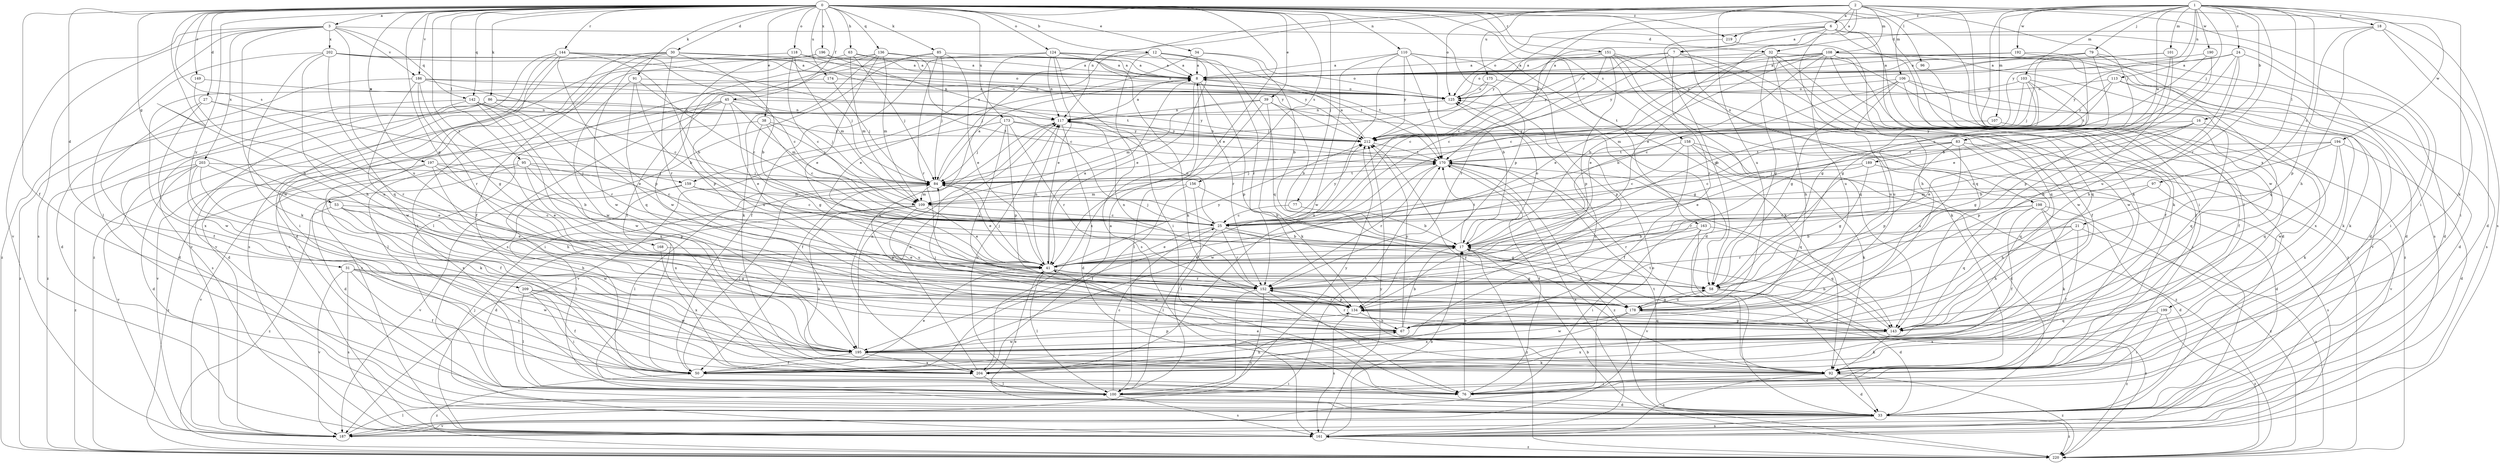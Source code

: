 strict digraph  {
0;
1;
2;
3;
6;
7;
8;
12;
16;
17;
18;
21;
24;
25;
27;
30;
31;
32;
33;
34;
38;
39;
41;
45;
50;
53;
58;
63;
67;
76;
77;
79;
83;
84;
85;
86;
91;
92;
95;
96;
97;
100;
101;
103;
106;
107;
108;
109;
110;
113;
117;
118;
124;
125;
134;
136;
142;
143;
144;
149;
151;
152;
156;
158;
159;
161;
163;
168;
170;
173;
174;
175;
178;
186;
187;
189;
190;
192;
194;
195;
196;
197;
198;
199;
202;
203;
204;
209;
212;
219;
220;
0 -> 3  [label=a];
0 -> 12  [label=b];
0 -> 27  [label=d];
0 -> 30  [label=d];
0 -> 31  [label=d];
0 -> 34  [label=e];
0 -> 38  [label=e];
0 -> 39  [label=e];
0 -> 41  [label=e];
0 -> 45  [label=f];
0 -> 50  [label=f];
0 -> 53  [label=g];
0 -> 58  [label=g];
0 -> 63  [label=h];
0 -> 67  [label=h];
0 -> 76  [label=i];
0 -> 77  [label=j];
0 -> 85  [label=k];
0 -> 86  [label=k];
0 -> 91  [label=k];
0 -> 92  [label=k];
0 -> 95  [label=l];
0 -> 96  [label=l];
0 -> 110  [label=n];
0 -> 118  [label=o];
0 -> 124  [label=o];
0 -> 134  [label=p];
0 -> 136  [label=q];
0 -> 142  [label=q];
0 -> 144  [label=r];
0 -> 149  [label=r];
0 -> 151  [label=r];
0 -> 156  [label=s];
0 -> 158  [label=s];
0 -> 159  [label=s];
0 -> 163  [label=t];
0 -> 168  [label=t];
0 -> 173  [label=u];
0 -> 174  [label=u];
0 -> 186  [label=v];
0 -> 196  [label=x];
0 -> 197  [label=x];
0 -> 198  [label=x];
0 -> 209  [label=y];
0 -> 219  [label=z];
1 -> 16  [label=b];
1 -> 18  [label=c];
1 -> 21  [label=c];
1 -> 24  [label=c];
1 -> 79  [label=j];
1 -> 83  [label=j];
1 -> 92  [label=k];
1 -> 97  [label=l];
1 -> 101  [label=m];
1 -> 103  [label=m];
1 -> 106  [label=m];
1 -> 107  [label=m];
1 -> 113  [label=n];
1 -> 152  [label=r];
1 -> 189  [label=w];
1 -> 190  [label=w];
1 -> 192  [label=w];
1 -> 194  [label=w];
1 -> 195  [label=w];
1 -> 212  [label=y];
1 -> 219  [label=z];
2 -> 6  [label=a];
2 -> 7  [label=a];
2 -> 41  [label=e];
2 -> 76  [label=i];
2 -> 83  [label=j];
2 -> 100  [label=l];
2 -> 108  [label=m];
2 -> 117  [label=n];
2 -> 125  [label=o];
2 -> 159  [label=s];
2 -> 161  [label=s];
2 -> 170  [label=t];
2 -> 175  [label=u];
2 -> 178  [label=u];
2 -> 199  [label=x];
3 -> 32  [label=d];
3 -> 100  [label=l];
3 -> 142  [label=q];
3 -> 161  [label=s];
3 -> 178  [label=u];
3 -> 186  [label=v];
3 -> 187  [label=v];
3 -> 195  [label=w];
3 -> 202  [label=x];
3 -> 203  [label=x];
6 -> 7  [label=a];
6 -> 25  [label=c];
6 -> 67  [label=h];
6 -> 92  [label=k];
6 -> 100  [label=l];
6 -> 125  [label=o];
6 -> 161  [label=s];
6 -> 212  [label=y];
7 -> 8  [label=a];
7 -> 25  [label=c];
7 -> 143  [label=q];
7 -> 152  [label=r];
7 -> 195  [label=w];
7 -> 212  [label=y];
8 -> 125  [label=o];
8 -> 134  [label=p];
8 -> 152  [label=r];
8 -> 204  [label=x];
12 -> 8  [label=a];
12 -> 41  [label=e];
12 -> 84  [label=j];
12 -> 143  [label=q];
12 -> 152  [label=r];
12 -> 161  [label=s];
16 -> 41  [label=e];
16 -> 58  [label=g];
16 -> 134  [label=p];
16 -> 143  [label=q];
16 -> 212  [label=y];
17 -> 41  [label=e];
17 -> 125  [label=o];
17 -> 170  [label=t];
17 -> 178  [label=u];
17 -> 220  [label=z];
18 -> 32  [label=d];
18 -> 33  [label=d];
18 -> 67  [label=h];
18 -> 76  [label=i];
18 -> 134  [label=p];
21 -> 17  [label=b];
21 -> 50  [label=f];
21 -> 67  [label=h];
21 -> 152  [label=r];
21 -> 220  [label=z];
24 -> 8  [label=a];
24 -> 41  [label=e];
24 -> 67  [label=h];
24 -> 76  [label=i];
24 -> 178  [label=u];
24 -> 212  [label=y];
25 -> 17  [label=b];
25 -> 41  [label=e];
25 -> 58  [label=g];
25 -> 84  [label=j];
25 -> 100  [label=l];
25 -> 117  [label=n];
25 -> 152  [label=r];
25 -> 212  [label=y];
27 -> 50  [label=f];
27 -> 117  [label=n];
27 -> 152  [label=r];
27 -> 195  [label=w];
30 -> 8  [label=a];
30 -> 17  [label=b];
30 -> 50  [label=f];
30 -> 152  [label=r];
30 -> 161  [label=s];
30 -> 187  [label=v];
30 -> 195  [label=w];
30 -> 212  [label=y];
31 -> 50  [label=f];
31 -> 58  [label=g];
31 -> 161  [label=s];
31 -> 187  [label=v];
31 -> 195  [label=w];
31 -> 204  [label=x];
32 -> 8  [label=a];
32 -> 41  [label=e];
32 -> 50  [label=f];
32 -> 58  [label=g];
32 -> 67  [label=h];
32 -> 195  [label=w];
32 -> 220  [label=z];
33 -> 41  [label=e];
33 -> 161  [label=s];
33 -> 170  [label=t];
33 -> 187  [label=v];
33 -> 220  [label=z];
34 -> 8  [label=a];
34 -> 17  [label=b];
34 -> 41  [label=e];
34 -> 125  [label=o];
38 -> 25  [label=c];
38 -> 58  [label=g];
38 -> 84  [label=j];
38 -> 187  [label=v];
38 -> 212  [label=y];
39 -> 17  [label=b];
39 -> 58  [label=g];
39 -> 92  [label=k];
39 -> 100  [label=l];
39 -> 109  [label=m];
39 -> 117  [label=n];
41 -> 8  [label=a];
41 -> 58  [label=g];
41 -> 84  [label=j];
41 -> 100  [label=l];
41 -> 117  [label=n];
41 -> 152  [label=r];
41 -> 212  [label=y];
45 -> 41  [label=e];
45 -> 76  [label=i];
45 -> 100  [label=l];
45 -> 109  [label=m];
45 -> 117  [label=n];
45 -> 161  [label=s];
45 -> 178  [label=u];
45 -> 212  [label=y];
50 -> 41  [label=e];
50 -> 76  [label=i];
50 -> 84  [label=j];
50 -> 125  [label=o];
50 -> 220  [label=z];
53 -> 25  [label=c];
53 -> 41  [label=e];
53 -> 67  [label=h];
53 -> 195  [label=w];
53 -> 220  [label=z];
58 -> 33  [label=d];
58 -> 178  [label=u];
58 -> 220  [label=z];
63 -> 8  [label=a];
63 -> 76  [label=i];
63 -> 84  [label=j];
63 -> 109  [label=m];
63 -> 125  [label=o];
67 -> 17  [label=b];
67 -> 84  [label=j];
67 -> 195  [label=w];
67 -> 212  [label=y];
76 -> 17  [label=b];
76 -> 41  [label=e];
76 -> 170  [label=t];
77 -> 17  [label=b];
77 -> 25  [label=c];
79 -> 8  [label=a];
79 -> 33  [label=d];
79 -> 58  [label=g];
79 -> 84  [label=j];
79 -> 125  [label=o];
79 -> 143  [label=q];
83 -> 25  [label=c];
83 -> 41  [label=e];
83 -> 134  [label=p];
83 -> 143  [label=q];
83 -> 170  [label=t];
83 -> 178  [label=u];
83 -> 187  [label=v];
84 -> 8  [label=a];
84 -> 41  [label=e];
84 -> 100  [label=l];
84 -> 109  [label=m];
84 -> 170  [label=t];
85 -> 8  [label=a];
85 -> 41  [label=e];
85 -> 50  [label=f];
85 -> 84  [label=j];
85 -> 152  [label=r];
85 -> 161  [label=s];
86 -> 33  [label=d];
86 -> 41  [label=e];
86 -> 84  [label=j];
86 -> 117  [label=n];
86 -> 161  [label=s];
86 -> 220  [label=z];
91 -> 17  [label=b];
91 -> 25  [label=c];
91 -> 125  [label=o];
91 -> 143  [label=q];
91 -> 195  [label=w];
92 -> 33  [label=d];
92 -> 76  [label=i];
92 -> 161  [label=s];
92 -> 170  [label=t];
92 -> 212  [label=y];
92 -> 220  [label=z];
95 -> 25  [label=c];
95 -> 33  [label=d];
95 -> 84  [label=j];
95 -> 134  [label=p];
95 -> 187  [label=v];
95 -> 204  [label=x];
96 -> 33  [label=d];
97 -> 67  [label=h];
97 -> 109  [label=m];
97 -> 161  [label=s];
100 -> 25  [label=c];
100 -> 33  [label=d];
100 -> 117  [label=n];
100 -> 161  [label=s];
100 -> 170  [label=t];
100 -> 212  [label=y];
101 -> 8  [label=a];
101 -> 67  [label=h];
101 -> 117  [label=n];
101 -> 134  [label=p];
103 -> 17  [label=b];
103 -> 25  [label=c];
103 -> 84  [label=j];
103 -> 109  [label=m];
103 -> 125  [label=o];
103 -> 178  [label=u];
106 -> 17  [label=b];
106 -> 50  [label=f];
106 -> 58  [label=g];
106 -> 92  [label=k];
106 -> 125  [label=o];
106 -> 178  [label=u];
106 -> 204  [label=x];
107 -> 195  [label=w];
107 -> 212  [label=y];
108 -> 8  [label=a];
108 -> 17  [label=b];
108 -> 25  [label=c];
108 -> 33  [label=d];
108 -> 41  [label=e];
108 -> 50  [label=f];
108 -> 143  [label=q];
108 -> 161  [label=s];
108 -> 178  [label=u];
108 -> 187  [label=v];
108 -> 212  [label=y];
109 -> 25  [label=c];
109 -> 33  [label=d];
109 -> 41  [label=e];
109 -> 92  [label=k];
109 -> 134  [label=p];
109 -> 178  [label=u];
110 -> 8  [label=a];
110 -> 17  [label=b];
110 -> 33  [label=d];
110 -> 92  [label=k];
110 -> 170  [label=t];
110 -> 195  [label=w];
110 -> 204  [label=x];
110 -> 212  [label=y];
113 -> 33  [label=d];
113 -> 92  [label=k];
113 -> 125  [label=o];
113 -> 170  [label=t];
113 -> 212  [label=y];
117 -> 8  [label=a];
117 -> 33  [label=d];
117 -> 50  [label=f];
117 -> 212  [label=y];
118 -> 8  [label=a];
118 -> 25  [label=c];
118 -> 109  [label=m];
118 -> 187  [label=v];
118 -> 212  [label=y];
124 -> 8  [label=a];
124 -> 41  [label=e];
124 -> 50  [label=f];
124 -> 76  [label=i];
124 -> 92  [label=k];
124 -> 117  [label=n];
124 -> 170  [label=t];
124 -> 204  [label=x];
125 -> 117  [label=n];
134 -> 67  [label=h];
134 -> 143  [label=q];
134 -> 152  [label=r];
134 -> 161  [label=s];
136 -> 8  [label=a];
136 -> 25  [label=c];
136 -> 41  [label=e];
136 -> 92  [label=k];
136 -> 100  [label=l];
136 -> 109  [label=m];
136 -> 170  [label=t];
136 -> 195  [label=w];
142 -> 33  [label=d];
142 -> 117  [label=n];
142 -> 152  [label=r];
142 -> 170  [label=t];
142 -> 195  [label=w];
142 -> 204  [label=x];
142 -> 220  [label=z];
143 -> 17  [label=b];
143 -> 92  [label=k];
143 -> 134  [label=p];
143 -> 152  [label=r];
143 -> 204  [label=x];
144 -> 8  [label=a];
144 -> 17  [label=b];
144 -> 25  [label=c];
144 -> 33  [label=d];
144 -> 76  [label=i];
144 -> 134  [label=p];
144 -> 220  [label=z];
149 -> 125  [label=o];
149 -> 178  [label=u];
151 -> 8  [label=a];
151 -> 25  [label=c];
151 -> 92  [label=k];
151 -> 134  [label=p];
151 -> 143  [label=q];
151 -> 152  [label=r];
151 -> 161  [label=s];
151 -> 220  [label=z];
152 -> 76  [label=i];
152 -> 100  [label=l];
152 -> 117  [label=n];
152 -> 134  [label=p];
152 -> 187  [label=v];
156 -> 17  [label=b];
156 -> 50  [label=f];
156 -> 100  [label=l];
156 -> 109  [label=m];
158 -> 25  [label=c];
158 -> 33  [label=d];
158 -> 50  [label=f];
158 -> 92  [label=k];
158 -> 170  [label=t];
158 -> 220  [label=z];
159 -> 25  [label=c];
159 -> 100  [label=l];
159 -> 109  [label=m];
159 -> 187  [label=v];
161 -> 17  [label=b];
161 -> 84  [label=j];
161 -> 212  [label=y];
161 -> 220  [label=z];
163 -> 17  [label=b];
163 -> 33  [label=d];
163 -> 76  [label=i];
163 -> 143  [label=q];
163 -> 187  [label=v];
168 -> 41  [label=e];
168 -> 204  [label=x];
170 -> 84  [label=j];
170 -> 143  [label=q];
170 -> 152  [label=r];
170 -> 161  [label=s];
170 -> 195  [label=w];
170 -> 220  [label=z];
173 -> 84  [label=j];
173 -> 134  [label=p];
173 -> 152  [label=r];
173 -> 170  [label=t];
173 -> 178  [label=u];
173 -> 187  [label=v];
173 -> 212  [label=y];
174 -> 84  [label=j];
174 -> 125  [label=o];
174 -> 204  [label=x];
175 -> 84  [label=j];
175 -> 125  [label=o];
175 -> 134  [label=p];
178 -> 58  [label=g];
178 -> 195  [label=w];
178 -> 204  [label=x];
178 -> 220  [label=z];
186 -> 25  [label=c];
186 -> 33  [label=d];
186 -> 58  [label=g];
186 -> 125  [label=o];
186 -> 152  [label=r];
186 -> 170  [label=t];
186 -> 195  [label=w];
187 -> 100  [label=l];
187 -> 125  [label=o];
189 -> 33  [label=d];
189 -> 58  [label=g];
189 -> 84  [label=j];
189 -> 152  [label=r];
190 -> 8  [label=a];
190 -> 17  [label=b];
190 -> 25  [label=c];
192 -> 8  [label=a];
192 -> 33  [label=d];
192 -> 58  [label=g];
192 -> 125  [label=o];
194 -> 17  [label=b];
194 -> 25  [label=c];
194 -> 33  [label=d];
194 -> 92  [label=k];
194 -> 143  [label=q];
194 -> 170  [label=t];
195 -> 50  [label=f];
195 -> 92  [label=k];
195 -> 117  [label=n];
195 -> 134  [label=p];
195 -> 204  [label=x];
196 -> 8  [label=a];
196 -> 117  [label=n];
196 -> 134  [label=p];
196 -> 161  [label=s];
197 -> 17  [label=b];
197 -> 41  [label=e];
197 -> 50  [label=f];
197 -> 67  [label=h];
197 -> 84  [label=j];
197 -> 220  [label=z];
198 -> 25  [label=c];
198 -> 33  [label=d];
198 -> 50  [label=f];
198 -> 92  [label=k];
198 -> 143  [label=q];
198 -> 152  [label=r];
198 -> 220  [label=z];
199 -> 76  [label=i];
199 -> 143  [label=q];
199 -> 204  [label=x];
199 -> 220  [label=z];
202 -> 8  [label=a];
202 -> 67  [label=h];
202 -> 84  [label=j];
202 -> 92  [label=k];
202 -> 125  [label=o];
202 -> 143  [label=q];
202 -> 220  [label=z];
203 -> 33  [label=d];
203 -> 41  [label=e];
203 -> 84  [label=j];
203 -> 92  [label=k];
203 -> 187  [label=v];
203 -> 204  [label=x];
203 -> 220  [label=z];
204 -> 8  [label=a];
204 -> 67  [label=h];
204 -> 100  [label=l];
204 -> 117  [label=n];
209 -> 50  [label=f];
209 -> 76  [label=i];
209 -> 100  [label=l];
209 -> 134  [label=p];
209 -> 178  [label=u];
209 -> 195  [label=w];
212 -> 8  [label=a];
212 -> 117  [label=n];
212 -> 170  [label=t];
219 -> 58  [label=g];
219 -> 143  [label=q];
220 -> 17  [label=b];
}
